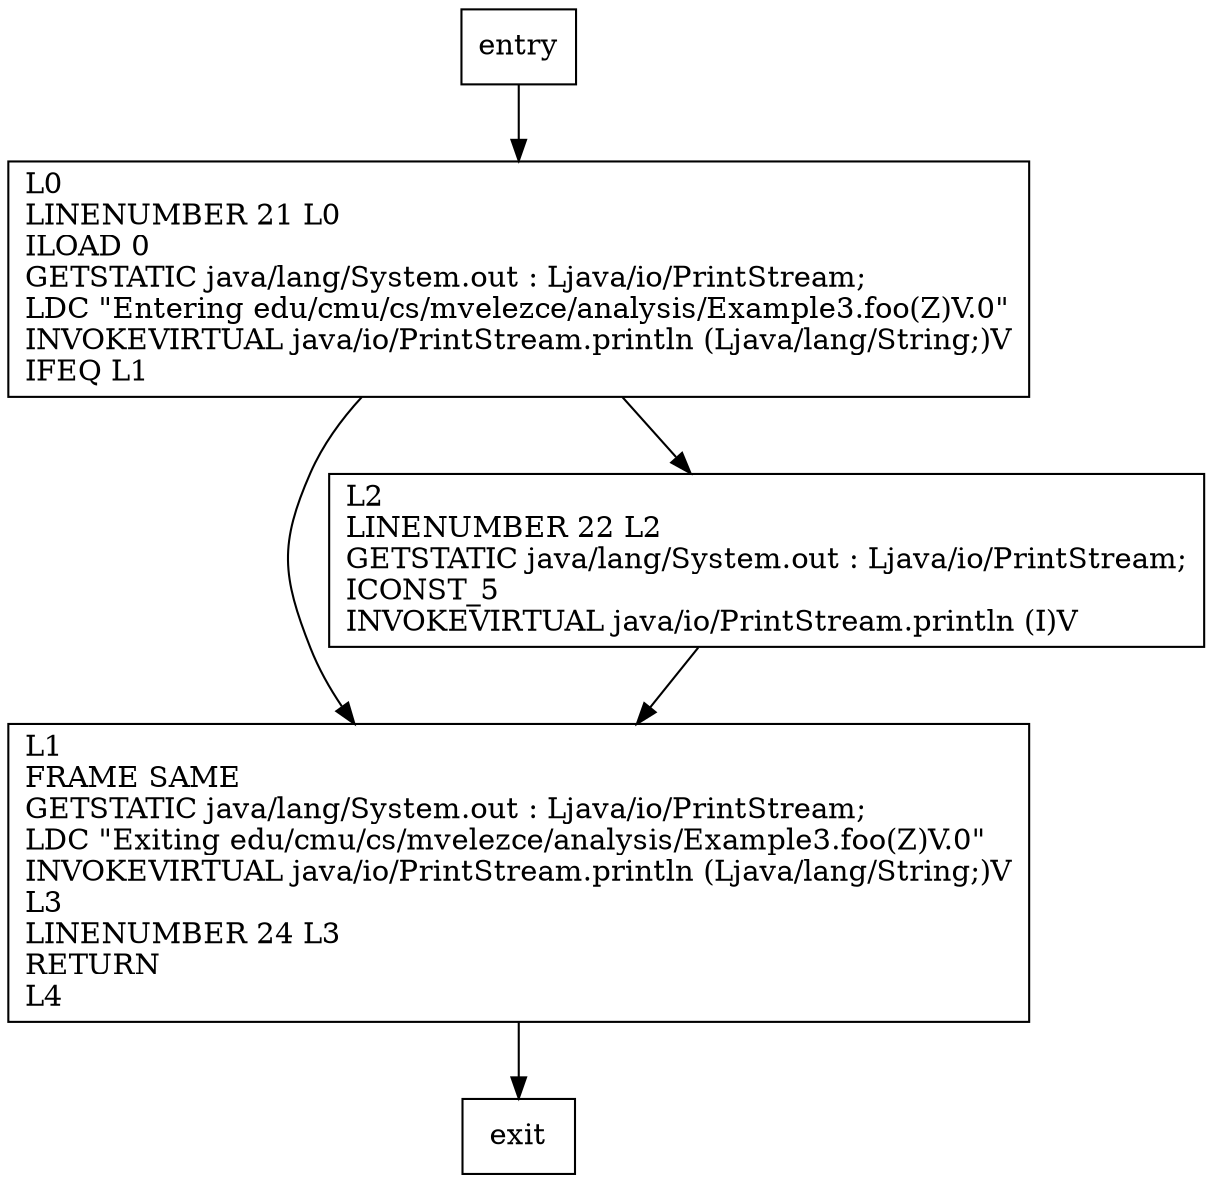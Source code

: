 digraph foo {
node [shape=record];
2045766957 [label="L1\lFRAME SAME\lGETSTATIC java/lang/System.out : Ljava/io/PrintStream;\lLDC \"Exiting edu/cmu/cs/mvelezce/analysis/Example3.foo(Z)V.0\"\lINVOKEVIRTUAL java/io/PrintStream.println (Ljava/lang/String;)V\lL3\lLINENUMBER 24 L3\lRETURN\lL4\l"];
690521419 [label="L2\lLINENUMBER 22 L2\lGETSTATIC java/lang/System.out : Ljava/io/PrintStream;\lICONST_5\lINVOKEVIRTUAL java/io/PrintStream.println (I)V\l"];
817348612 [label="L0\lLINENUMBER 21 L0\lILOAD 0\lGETSTATIC java/lang/System.out : Ljava/io/PrintStream;\lLDC \"Entering edu/cmu/cs/mvelezce/analysis/Example3.foo(Z)V.0\"\lINVOKEVIRTUAL java/io/PrintStream.println (Ljava/lang/String;)V\lIFEQ L1\l"];
entry;
exit;
entry -> 817348612;
2045766957 -> exit;
690521419 -> 2045766957;
817348612 -> 2045766957;
817348612 -> 690521419;
}
